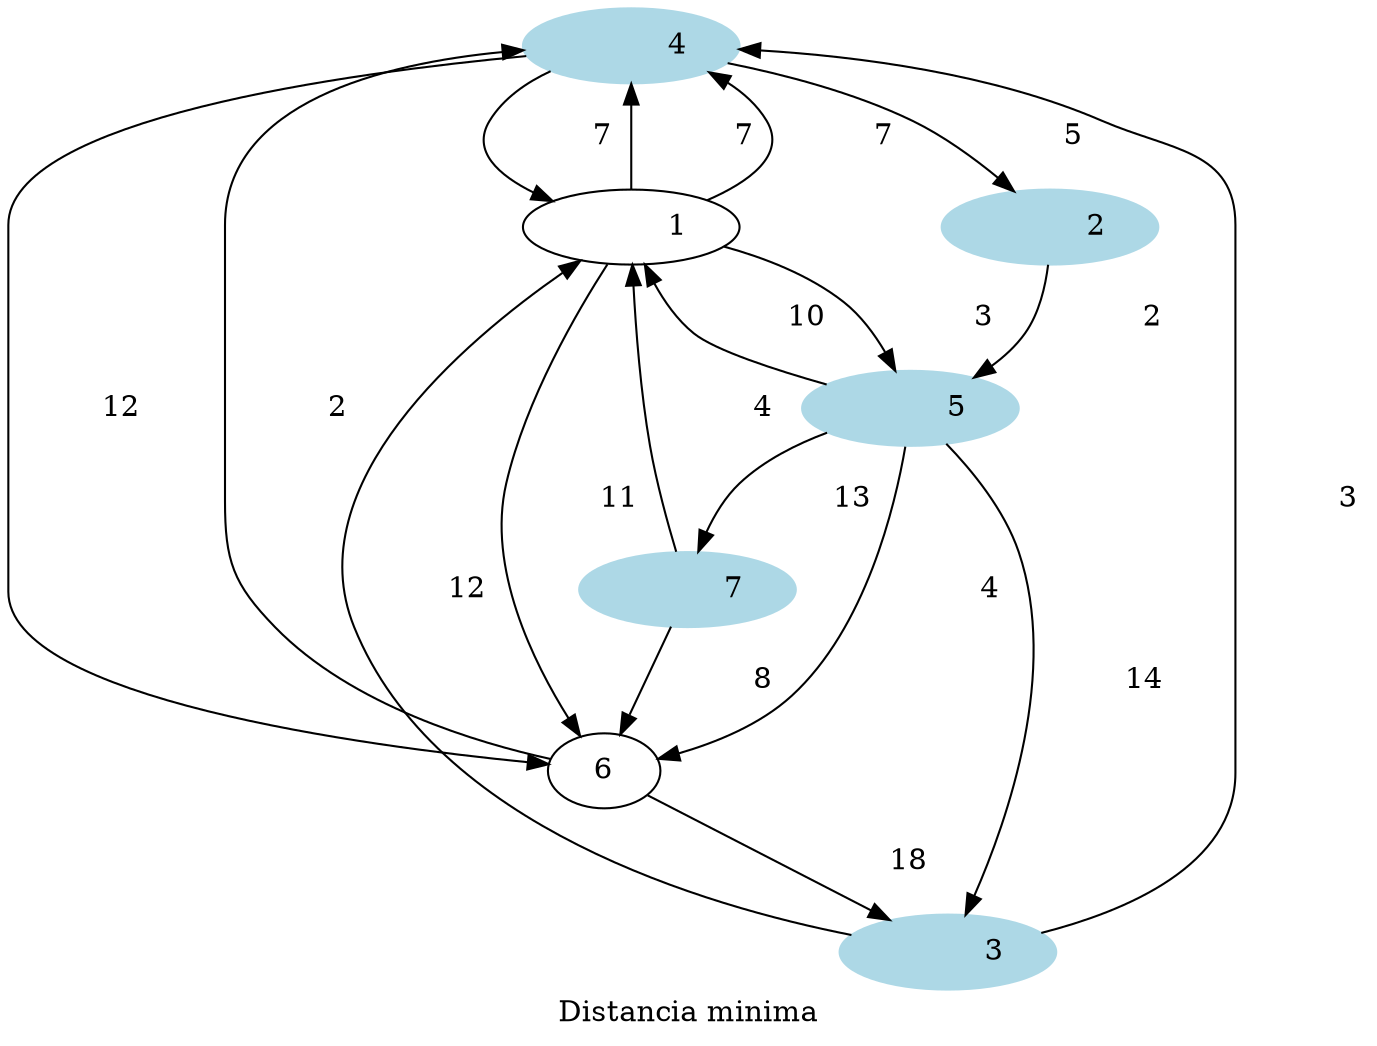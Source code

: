 digraph G {
 label="Distancia minima"
           4 [label = "           4 ", style=filled, color = lightblue]
           5 [label = "           5 ", style=filled, color = lightblue]
           4 [label = "           4 ", style=filled, color = lightblue]
           1 [label = "           1 "]
           1  ->            4  [label = "           7 ", dir = normal];
           1  ->            5  [label = "           3 ", dir = normal];
           1  ->            4  [label = "           7 ", dir = normal];
           1  ->            6  [label = "          11 ", dir = normal];
           2 [label = "           2 ", style=filled, color = lightblue]
           2  ->            5  [label = "           2 ", dir = normal];
           3 [label = "           3 ", style=filled, color = lightblue]
           3  ->            1  [label = "          12 ", dir = normal];
           3  ->            4  [label = "           3 ", dir = normal];
           4 [label = "           4 ", style=filled, color = lightblue]
           4  ->            2  [label = "           5 ", dir = normal];
           4  ->            6  [label = "          12 ", dir = normal];
           4  ->            1  [label = "           7 ", dir = normal];
           5 [label = "           5 ", style=filled, color = lightblue]
           5  ->            3  [label = "          14 ", dir = normal];
           5  ->            1  [label = "          10 ", dir = normal];
           5  ->            7  [label = "          13 ", dir = normal];
           5  ->            6  [label = "           4 ", dir = normal];
           4 [label = "           4 ", style=filled, color = lightblue]
           3 [label = "           3 ", style=filled, color = lightblue]
           6  ->            4  [label = "           2 ", dir = normal];
           6  ->            3  [label = "          18 ", dir = normal];
           7 [label = "           7 ", style=filled, color = lightblue]
           7  ->            1  [label = "           4 ", dir = normal];
           7  ->            6  [label = "           8 ", dir = normal];
 }
